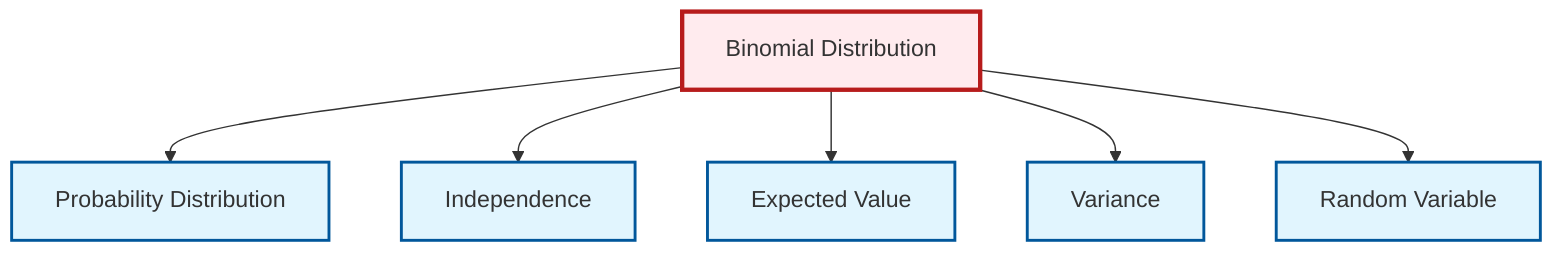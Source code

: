 graph TD
    classDef definition fill:#e1f5fe,stroke:#01579b,stroke-width:2px
    classDef theorem fill:#f3e5f5,stroke:#4a148c,stroke-width:2px
    classDef axiom fill:#fff3e0,stroke:#e65100,stroke-width:2px
    classDef example fill:#e8f5e9,stroke:#1b5e20,stroke-width:2px
    classDef current fill:#ffebee,stroke:#b71c1c,stroke-width:3px
    def-random-variable["Random Variable"]:::definition
    def-expectation["Expected Value"]:::definition
    def-independence["Independence"]:::definition
    def-probability-distribution["Probability Distribution"]:::definition
    def-binomial-distribution["Binomial Distribution"]:::definition
    def-variance["Variance"]:::definition
    def-binomial-distribution --> def-probability-distribution
    def-binomial-distribution --> def-independence
    def-binomial-distribution --> def-expectation
    def-binomial-distribution --> def-variance
    def-binomial-distribution --> def-random-variable
    class def-binomial-distribution current